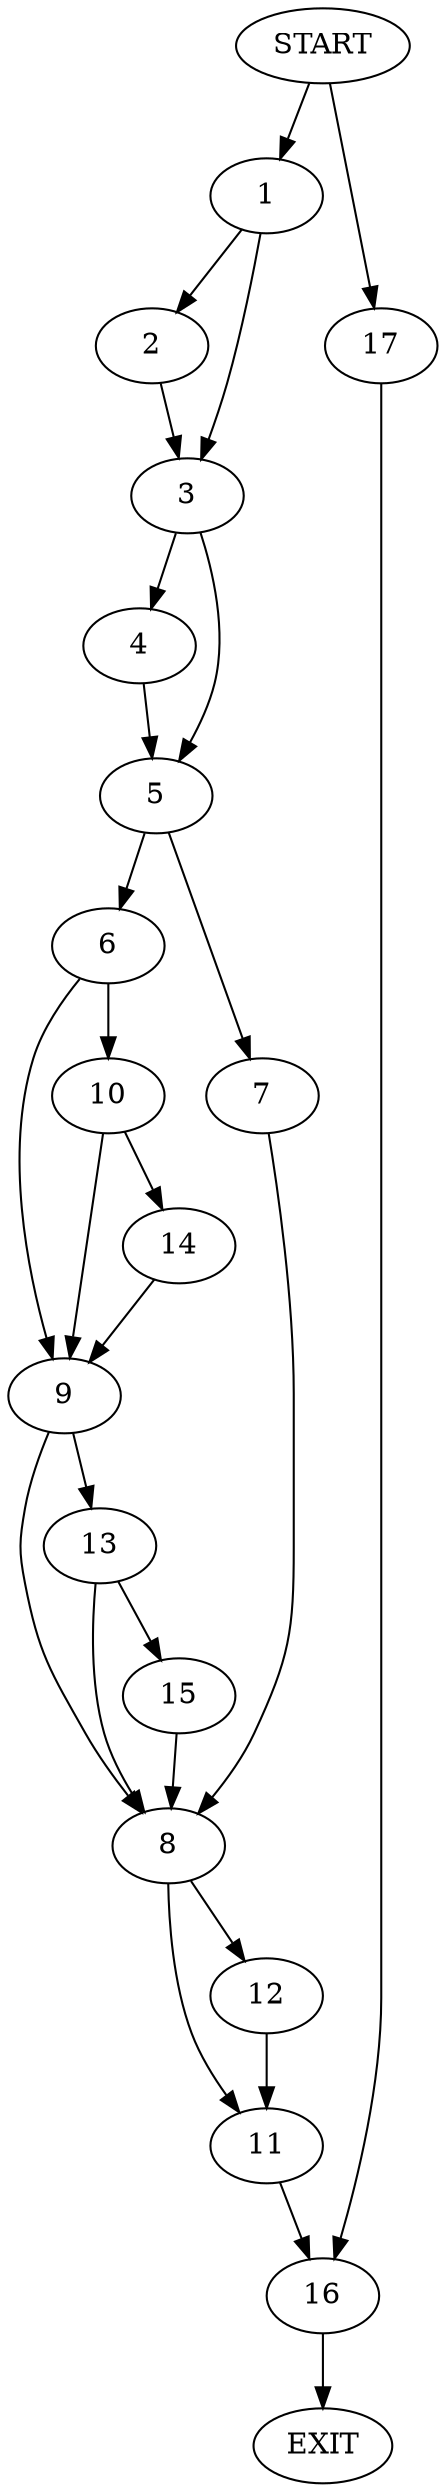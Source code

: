 digraph {
0 [label="START"]
18 [label="EXIT"]
0 -> 1
1 -> 2
1 -> 3
3 -> 4
3 -> 5
2 -> 3
4 -> 5
5 -> 6
5 -> 7
7 -> 8
6 -> 9
6 -> 10
8 -> 11
8 -> 12
9 -> 8
9 -> 13
10 -> 9
10 -> 14
14 -> 9
13 -> 8
13 -> 15
15 -> 8
11 -> 16
12 -> 11
16 -> 18
0 -> 17
17 -> 16
}
